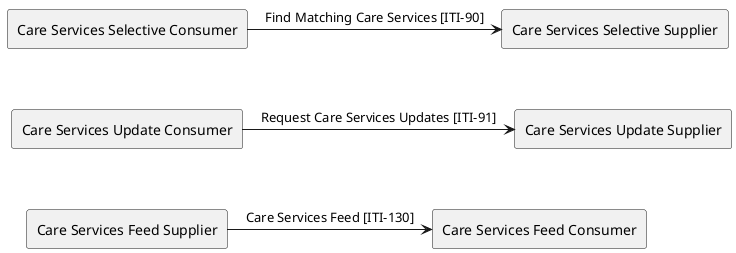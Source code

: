 @startuml
hide footbox
skinparam linetype polyline
agent "Care Services Selective Supplier" as SelectiveSupplier
agent "Care Services Selective Consumer" as SelectiveConsumer
agent "Care Services Update Supplier" as UpdateSupplier
agent "Care Services Update Consumer" as UpdateConsumer
agent "Care Services Feed Supplier" as FeedSupplier
agent "Care Services Feed Consumer" as FeedConsumer
SelectiveConsumer -> SelectiveSupplier : "Find Matching Care Services [ITI-90]"
SelectiveConsumer -[hidden]-> UpdateConsumer
UpdateConsumer -> UpdateSupplier : "Request Care Services Updates [ITI-91]"
UpdateConsumer -[hidden]-> FeedSupplier
FeedSupplier -> FeedConsumer : "Care Services Feed [ITI-130]"
@enduml